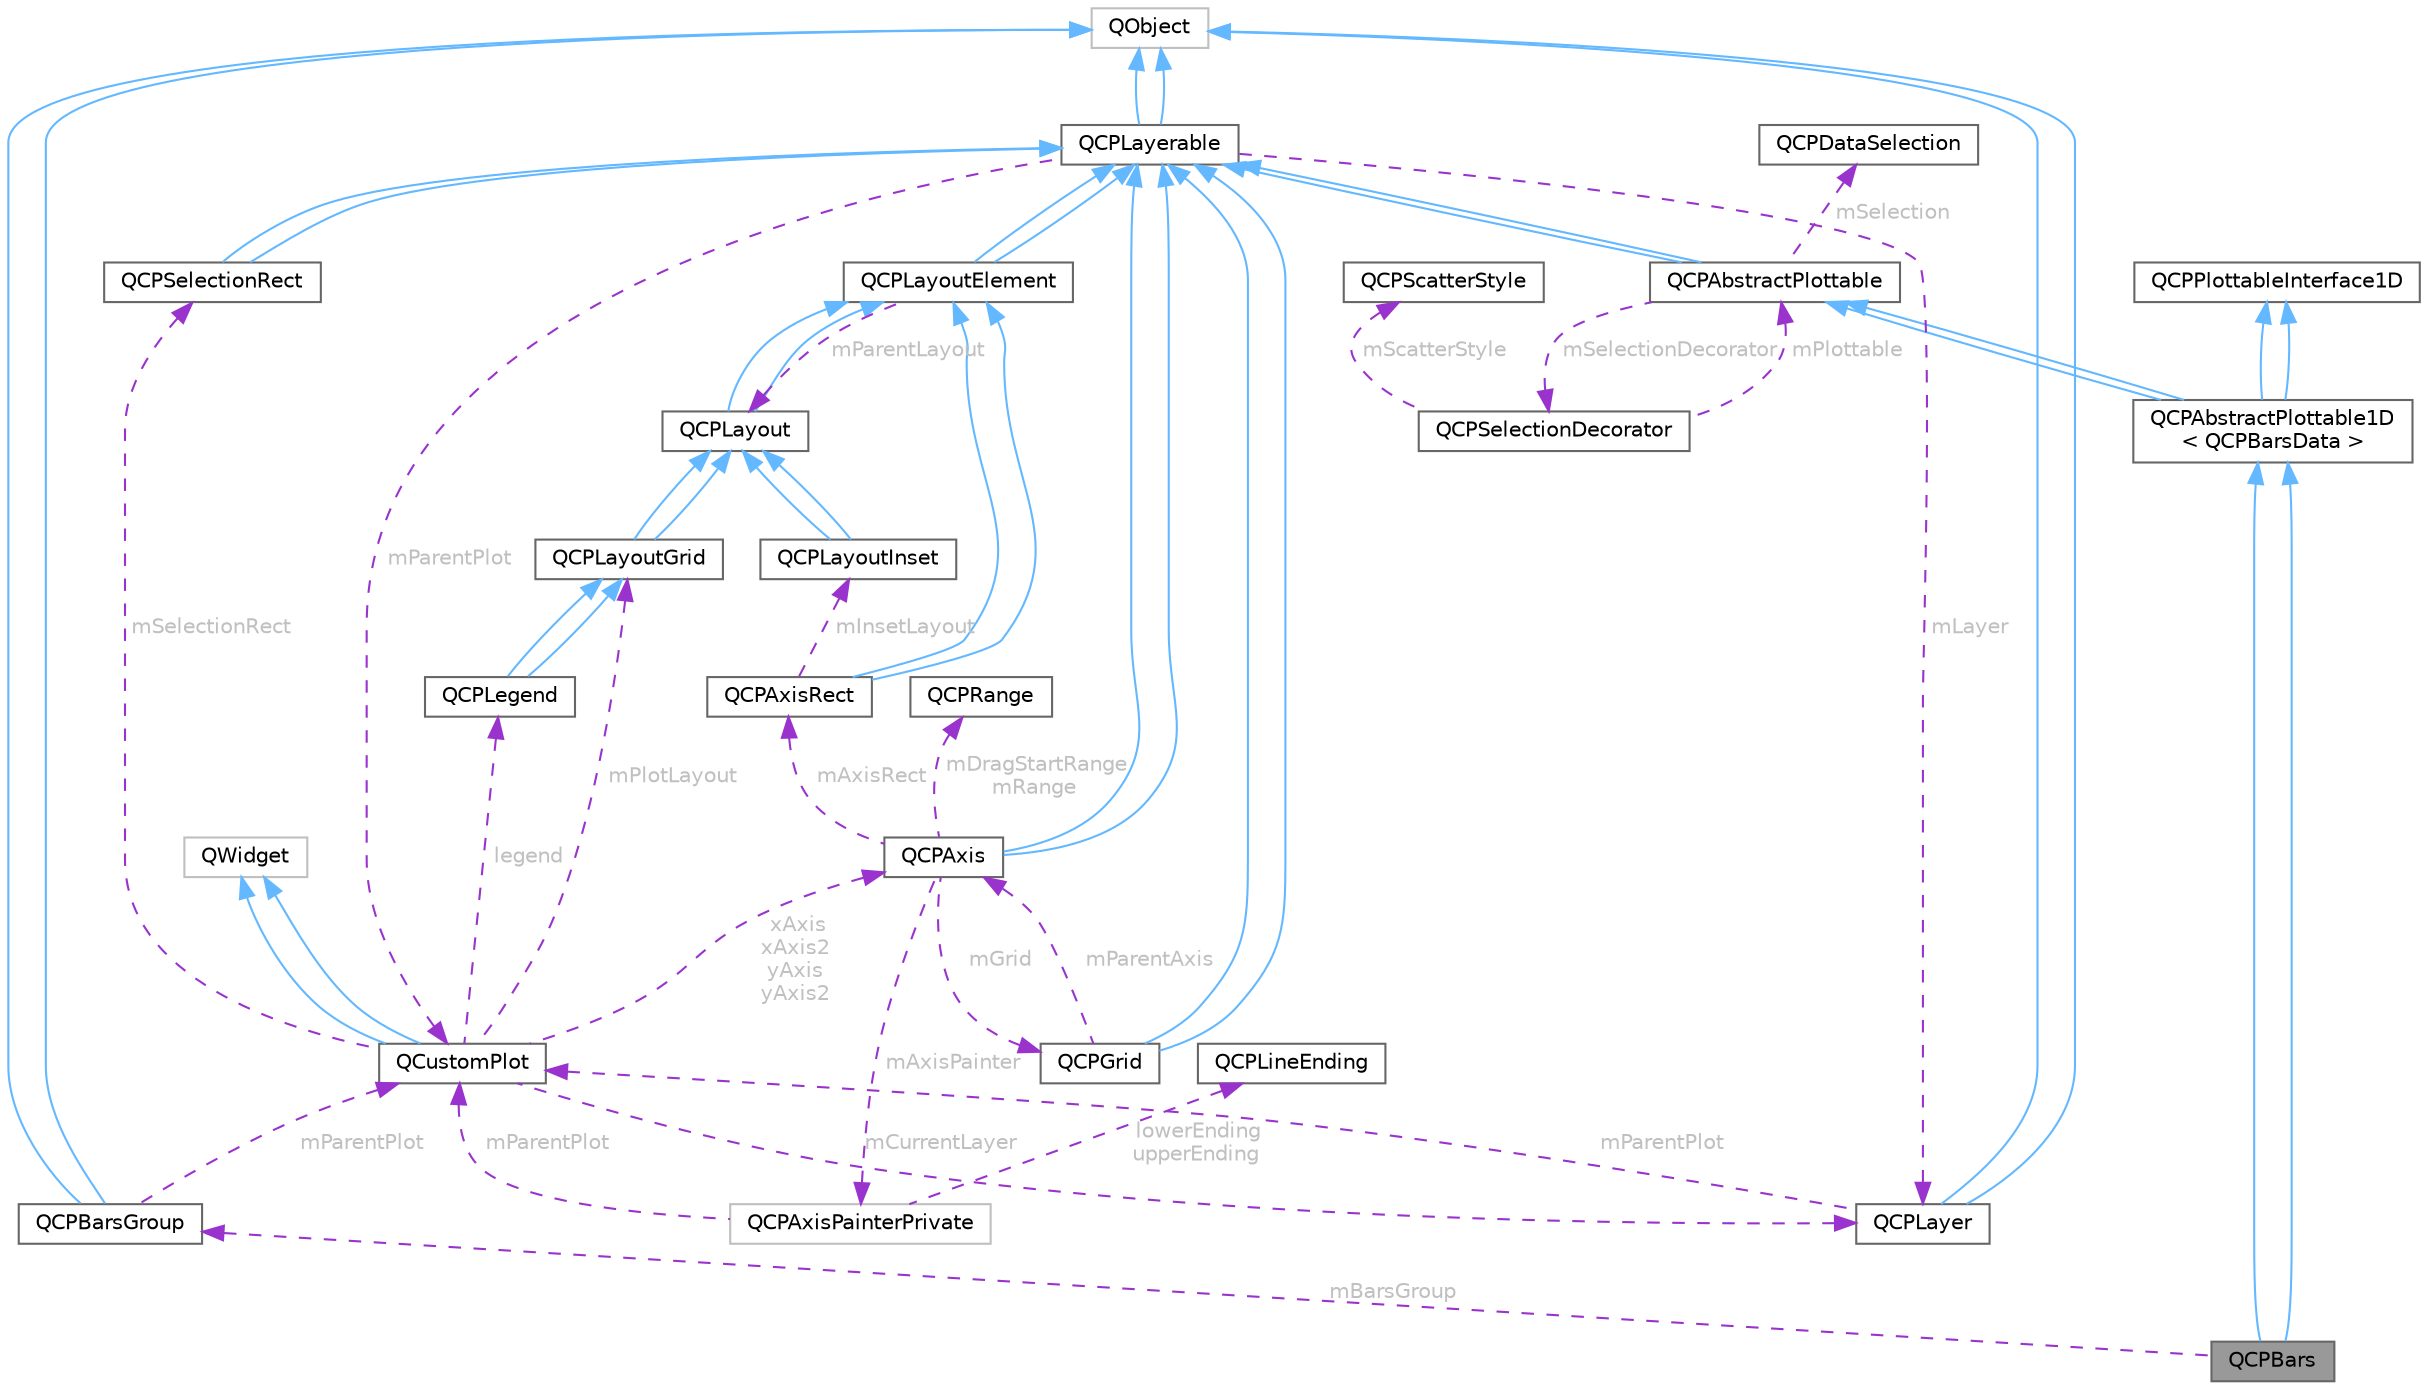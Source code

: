 digraph "QCPBars"
{
 // LATEX_PDF_SIZE
  bgcolor="transparent";
  edge [fontname=Helvetica,fontsize=10,labelfontname=Helvetica,labelfontsize=10];
  node [fontname=Helvetica,fontsize=10,shape=box,height=0.2,width=0.4];
  Node1 [id="Node000001",label="QCPBars",height=0.2,width=0.4,color="gray40", fillcolor="grey60", style="filled", fontcolor="black",tooltip="A plottable representing a bar chart in a plot."];
  Node2 -> Node1 [id="edge58_Node000001_Node000002",dir="back",color="steelblue1",style="solid",tooltip=" "];
  Node2 [id="Node000002",label="QCPAbstractPlottable1D\l\< QCPBarsData \>",height=0.2,width=0.4,color="gray40", fillcolor="white", style="filled",URL="$class_q_c_p_abstract_plottable1_d.html",tooltip=" "];
  Node3 -> Node2 [id="edge59_Node000002_Node000003",dir="back",color="steelblue1",style="solid",tooltip=" "];
  Node3 [id="Node000003",label="QCPAbstractPlottable",height=0.2,width=0.4,color="gray40", fillcolor="white", style="filled",URL="$class_q_c_p_abstract_plottable.html",tooltip="The abstract base class for all data representing objects in a plot."];
  Node4 -> Node3 [id="edge60_Node000003_Node000004",dir="back",color="steelblue1",style="solid",tooltip=" "];
  Node4 [id="Node000004",label="QCPLayerable",height=0.2,width=0.4,color="gray40", fillcolor="white", style="filled",URL="$class_q_c_p_layerable.html",tooltip="Base class for all drawable objects."];
  Node5 -> Node4 [id="edge61_Node000004_Node000005",dir="back",color="steelblue1",style="solid",tooltip=" "];
  Node5 [id="Node000005",label="QObject",height=0.2,width=0.4,color="grey75", fillcolor="white", style="filled",tooltip=" "];
  Node5 -> Node4 [id="edge62_Node000004_Node000005",dir="back",color="steelblue1",style="solid",tooltip=" "];
  Node6 -> Node4 [id="edge63_Node000004_Node000006",dir="back",color="darkorchid3",style="dashed",tooltip=" ",label=" mParentPlot",fontcolor="grey" ];
  Node6 [id="Node000006",label="QCustomPlot",height=0.2,width=0.4,color="gray40", fillcolor="white", style="filled",URL="$class_q_custom_plot.html",tooltip="The central class of the library. This is the QWidget which displays the plot and interacts with the ..."];
  Node7 -> Node6 [id="edge64_Node000006_Node000007",dir="back",color="steelblue1",style="solid",tooltip=" "];
  Node7 [id="Node000007",label="QWidget",height=0.2,width=0.4,color="grey75", fillcolor="white", style="filled",tooltip=" "];
  Node7 -> Node6 [id="edge65_Node000006_Node000007",dir="back",color="steelblue1",style="solid",tooltip=" "];
  Node8 -> Node6 [id="edge66_Node000006_Node000008",dir="back",color="darkorchid3",style="dashed",tooltip=" ",label=" xAxis\nxAxis2\nyAxis\nyAxis2",fontcolor="grey" ];
  Node8 [id="Node000008",label="QCPAxis",height=0.2,width=0.4,color="gray40", fillcolor="white", style="filled",URL="$class_q_c_p_axis.html",tooltip="Manages a single axis inside a QCustomPlot."];
  Node4 -> Node8 [id="edge67_Node000008_Node000004",dir="back",color="steelblue1",style="solid",tooltip=" "];
  Node4 -> Node8 [id="edge68_Node000008_Node000004",dir="back",color="steelblue1",style="solid",tooltip=" "];
  Node9 -> Node8 [id="edge69_Node000008_Node000009",dir="back",color="darkorchid3",style="dashed",tooltip=" ",label=" mAxisRect",fontcolor="grey" ];
  Node9 [id="Node000009",label="QCPAxisRect",height=0.2,width=0.4,color="gray40", fillcolor="white", style="filled",URL="$class_q_c_p_axis_rect.html",tooltip="Holds multiple axes and arranges them in a rectangular shape."];
  Node10 -> Node9 [id="edge70_Node000009_Node000010",dir="back",color="steelblue1",style="solid",tooltip=" "];
  Node10 [id="Node000010",label="QCPLayoutElement",height=0.2,width=0.4,color="gray40", fillcolor="white", style="filled",URL="$class_q_c_p_layout_element.html",tooltip="The abstract base class for all objects that form the layout system."];
  Node4 -> Node10 [id="edge71_Node000010_Node000004",dir="back",color="steelblue1",style="solid",tooltip=" "];
  Node4 -> Node10 [id="edge72_Node000010_Node000004",dir="back",color="steelblue1",style="solid",tooltip=" "];
  Node11 -> Node10 [id="edge73_Node000010_Node000011",dir="back",color="darkorchid3",style="dashed",tooltip=" ",label=" mParentLayout",fontcolor="grey" ];
  Node11 [id="Node000011",label="QCPLayout",height=0.2,width=0.4,color="gray40", fillcolor="white", style="filled",URL="$class_q_c_p_layout.html",tooltip="The abstract base class for layouts."];
  Node10 -> Node11 [id="edge74_Node000011_Node000010",dir="back",color="steelblue1",style="solid",tooltip=" "];
  Node10 -> Node11 [id="edge75_Node000011_Node000010",dir="back",color="steelblue1",style="solid",tooltip=" "];
  Node10 -> Node9 [id="edge76_Node000009_Node000010",dir="back",color="steelblue1",style="solid",tooltip=" "];
  Node12 -> Node9 [id="edge77_Node000009_Node000012",dir="back",color="darkorchid3",style="dashed",tooltip=" ",label=" mInsetLayout",fontcolor="grey" ];
  Node12 [id="Node000012",label="QCPLayoutInset",height=0.2,width=0.4,color="gray40", fillcolor="white", style="filled",URL="$class_q_c_p_layout_inset.html",tooltip="A layout that places child elements aligned to the border or arbitrarily positioned."];
  Node11 -> Node12 [id="edge78_Node000012_Node000011",dir="back",color="steelblue1",style="solid",tooltip=" "];
  Node11 -> Node12 [id="edge79_Node000012_Node000011",dir="back",color="steelblue1",style="solid",tooltip=" "];
  Node13 -> Node8 [id="edge80_Node000008_Node000013",dir="back",color="darkorchid3",style="dashed",tooltip=" ",label=" mDragStartRange\nmRange",fontcolor="grey" ];
  Node13 [id="Node000013",label="QCPRange",height=0.2,width=0.4,color="gray40", fillcolor="white", style="filled",URL="$class_q_c_p_range.html",tooltip="Represents the range an axis is encompassing."];
  Node14 -> Node8 [id="edge81_Node000008_Node000014",dir="back",color="darkorchid3",style="dashed",tooltip=" ",label=" mGrid",fontcolor="grey" ];
  Node14 [id="Node000014",label="QCPGrid",height=0.2,width=0.4,color="gray40", fillcolor="white", style="filled",URL="$class_q_c_p_grid.html",tooltip="Responsible for drawing the grid of a QCPAxis."];
  Node4 -> Node14 [id="edge82_Node000014_Node000004",dir="back",color="steelblue1",style="solid",tooltip=" "];
  Node4 -> Node14 [id="edge83_Node000014_Node000004",dir="back",color="steelblue1",style="solid",tooltip=" "];
  Node8 -> Node14 [id="edge84_Node000014_Node000008",dir="back",color="darkorchid3",style="dashed",tooltip=" ",label=" mParentAxis",fontcolor="grey" ];
  Node15 -> Node8 [id="edge85_Node000008_Node000015",dir="back",color="darkorchid3",style="dashed",tooltip=" ",label=" mAxisPainter",fontcolor="grey" ];
  Node15 [id="Node000015",label="QCPAxisPainterPrivate",height=0.2,width=0.4,color="grey75", fillcolor="white", style="filled",URL="$class_q_c_p_axis_painter_private.html",tooltip=" "];
  Node16 -> Node15 [id="edge86_Node000015_Node000016",dir="back",color="darkorchid3",style="dashed",tooltip=" ",label=" lowerEnding\nupperEnding",fontcolor="grey" ];
  Node16 [id="Node000016",label="QCPLineEnding",height=0.2,width=0.4,color="gray40", fillcolor="white", style="filled",URL="$class_q_c_p_line_ending.html",tooltip="Handles the different ending decorations for line-like items."];
  Node6 -> Node15 [id="edge87_Node000015_Node000006",dir="back",color="darkorchid3",style="dashed",tooltip=" ",label=" mParentPlot",fontcolor="grey" ];
  Node17 -> Node6 [id="edge88_Node000006_Node000017",dir="back",color="darkorchid3",style="dashed",tooltip=" ",label=" legend",fontcolor="grey" ];
  Node17 [id="Node000017",label="QCPLegend",height=0.2,width=0.4,color="gray40", fillcolor="white", style="filled",URL="$class_q_c_p_legend.html",tooltip="Manages a legend inside a QCustomPlot."];
  Node18 -> Node17 [id="edge89_Node000017_Node000018",dir="back",color="steelblue1",style="solid",tooltip=" "];
  Node18 [id="Node000018",label="QCPLayoutGrid",height=0.2,width=0.4,color="gray40", fillcolor="white", style="filled",URL="$class_q_c_p_layout_grid.html",tooltip="A layout that arranges child elements in a grid."];
  Node11 -> Node18 [id="edge90_Node000018_Node000011",dir="back",color="steelblue1",style="solid",tooltip=" "];
  Node11 -> Node18 [id="edge91_Node000018_Node000011",dir="back",color="steelblue1",style="solid",tooltip=" "];
  Node18 -> Node17 [id="edge92_Node000017_Node000018",dir="back",color="steelblue1",style="solid",tooltip=" "];
  Node18 -> Node6 [id="edge93_Node000006_Node000018",dir="back",color="darkorchid3",style="dashed",tooltip=" ",label=" mPlotLayout",fontcolor="grey" ];
  Node19 -> Node6 [id="edge94_Node000006_Node000019",dir="back",color="darkorchid3",style="dashed",tooltip=" ",label=" mCurrentLayer",fontcolor="grey" ];
  Node19 [id="Node000019",label="QCPLayer",height=0.2,width=0.4,color="gray40", fillcolor="white", style="filled",URL="$class_q_c_p_layer.html",tooltip="A layer that may contain objects, to control the rendering order."];
  Node5 -> Node19 [id="edge95_Node000019_Node000005",dir="back",color="steelblue1",style="solid",tooltip=" "];
  Node5 -> Node19 [id="edge96_Node000019_Node000005",dir="back",color="steelblue1",style="solid",tooltip=" "];
  Node6 -> Node19 [id="edge97_Node000019_Node000006",dir="back",color="darkorchid3",style="dashed",tooltip=" ",label=" mParentPlot",fontcolor="grey" ];
  Node20 -> Node6 [id="edge98_Node000006_Node000020",dir="back",color="darkorchid3",style="dashed",tooltip=" ",label=" mSelectionRect",fontcolor="grey" ];
  Node20 [id="Node000020",label="QCPSelectionRect",height=0.2,width=0.4,color="gray40", fillcolor="white", style="filled",URL="$class_q_c_p_selection_rect.html",tooltip="Provides rect/rubber-band data selection and range zoom interaction."];
  Node4 -> Node20 [id="edge99_Node000020_Node000004",dir="back",color="steelblue1",style="solid",tooltip=" "];
  Node4 -> Node20 [id="edge100_Node000020_Node000004",dir="back",color="steelblue1",style="solid",tooltip=" "];
  Node19 -> Node4 [id="edge101_Node000004_Node000019",dir="back",color="darkorchid3",style="dashed",tooltip=" ",label=" mLayer",fontcolor="grey" ];
  Node4 -> Node3 [id="edge102_Node000003_Node000004",dir="back",color="steelblue1",style="solid",tooltip=" "];
  Node21 -> Node3 [id="edge103_Node000003_Node000021",dir="back",color="darkorchid3",style="dashed",tooltip=" ",label=" mSelection",fontcolor="grey" ];
  Node21 [id="Node000021",label="QCPDataSelection",height=0.2,width=0.4,color="gray40", fillcolor="white", style="filled",URL="$class_q_c_p_data_selection.html",tooltip="Describes a data set by holding multiple QCPDataRange instances."];
  Node22 -> Node3 [id="edge104_Node000003_Node000022",dir="back",color="darkorchid3",style="dashed",tooltip=" ",label=" mSelectionDecorator",fontcolor="grey" ];
  Node22 [id="Node000022",label="QCPSelectionDecorator",height=0.2,width=0.4,color="gray40", fillcolor="white", style="filled",URL="$class_q_c_p_selection_decorator.html",tooltip="Controls how a plottable's data selection is drawn."];
  Node23 -> Node22 [id="edge105_Node000022_Node000023",dir="back",color="darkorchid3",style="dashed",tooltip=" ",label=" mScatterStyle",fontcolor="grey" ];
  Node23 [id="Node000023",label="QCPScatterStyle",height=0.2,width=0.4,color="gray40", fillcolor="white", style="filled",URL="$class_q_c_p_scatter_style.html",tooltip="Represents the visual appearance of scatter points."];
  Node3 -> Node22 [id="edge106_Node000022_Node000003",dir="back",color="darkorchid3",style="dashed",tooltip=" ",label=" mPlottable",fontcolor="grey" ];
  Node24 -> Node2 [id="edge107_Node000002_Node000024",dir="back",color="steelblue1",style="solid",tooltip=" "];
  Node24 [id="Node000024",label="QCPPlottableInterface1D",height=0.2,width=0.4,color="gray40", fillcolor="white", style="filled",URL="$class_q_c_p_plottable_interface1_d.html",tooltip="Defines an abstract interface for one-dimensional plottables."];
  Node3 -> Node2 [id="edge108_Node000002_Node000003",dir="back",color="steelblue1",style="solid",tooltip=" "];
  Node24 -> Node2 [id="edge109_Node000002_Node000024",dir="back",color="steelblue1",style="solid",tooltip=" "];
  Node2 -> Node1 [id="edge110_Node000001_Node000002",dir="back",color="steelblue1",style="solid",tooltip=" "];
  Node25 -> Node1 [id="edge111_Node000001_Node000025",dir="back",color="darkorchid3",style="dashed",tooltip=" ",label=" mBarsGroup",fontcolor="grey" ];
  Node25 [id="Node000025",label="QCPBarsGroup",height=0.2,width=0.4,color="gray40", fillcolor="white", style="filled",URL="$class_q_c_p_bars_group.html",tooltip="Groups multiple QCPBars together so they appear side by side."];
  Node5 -> Node25 [id="edge112_Node000025_Node000005",dir="back",color="steelblue1",style="solid",tooltip=" "];
  Node5 -> Node25 [id="edge113_Node000025_Node000005",dir="back",color="steelblue1",style="solid",tooltip=" "];
  Node6 -> Node25 [id="edge114_Node000025_Node000006",dir="back",color="darkorchid3",style="dashed",tooltip=" ",label=" mParentPlot",fontcolor="grey" ];
}
